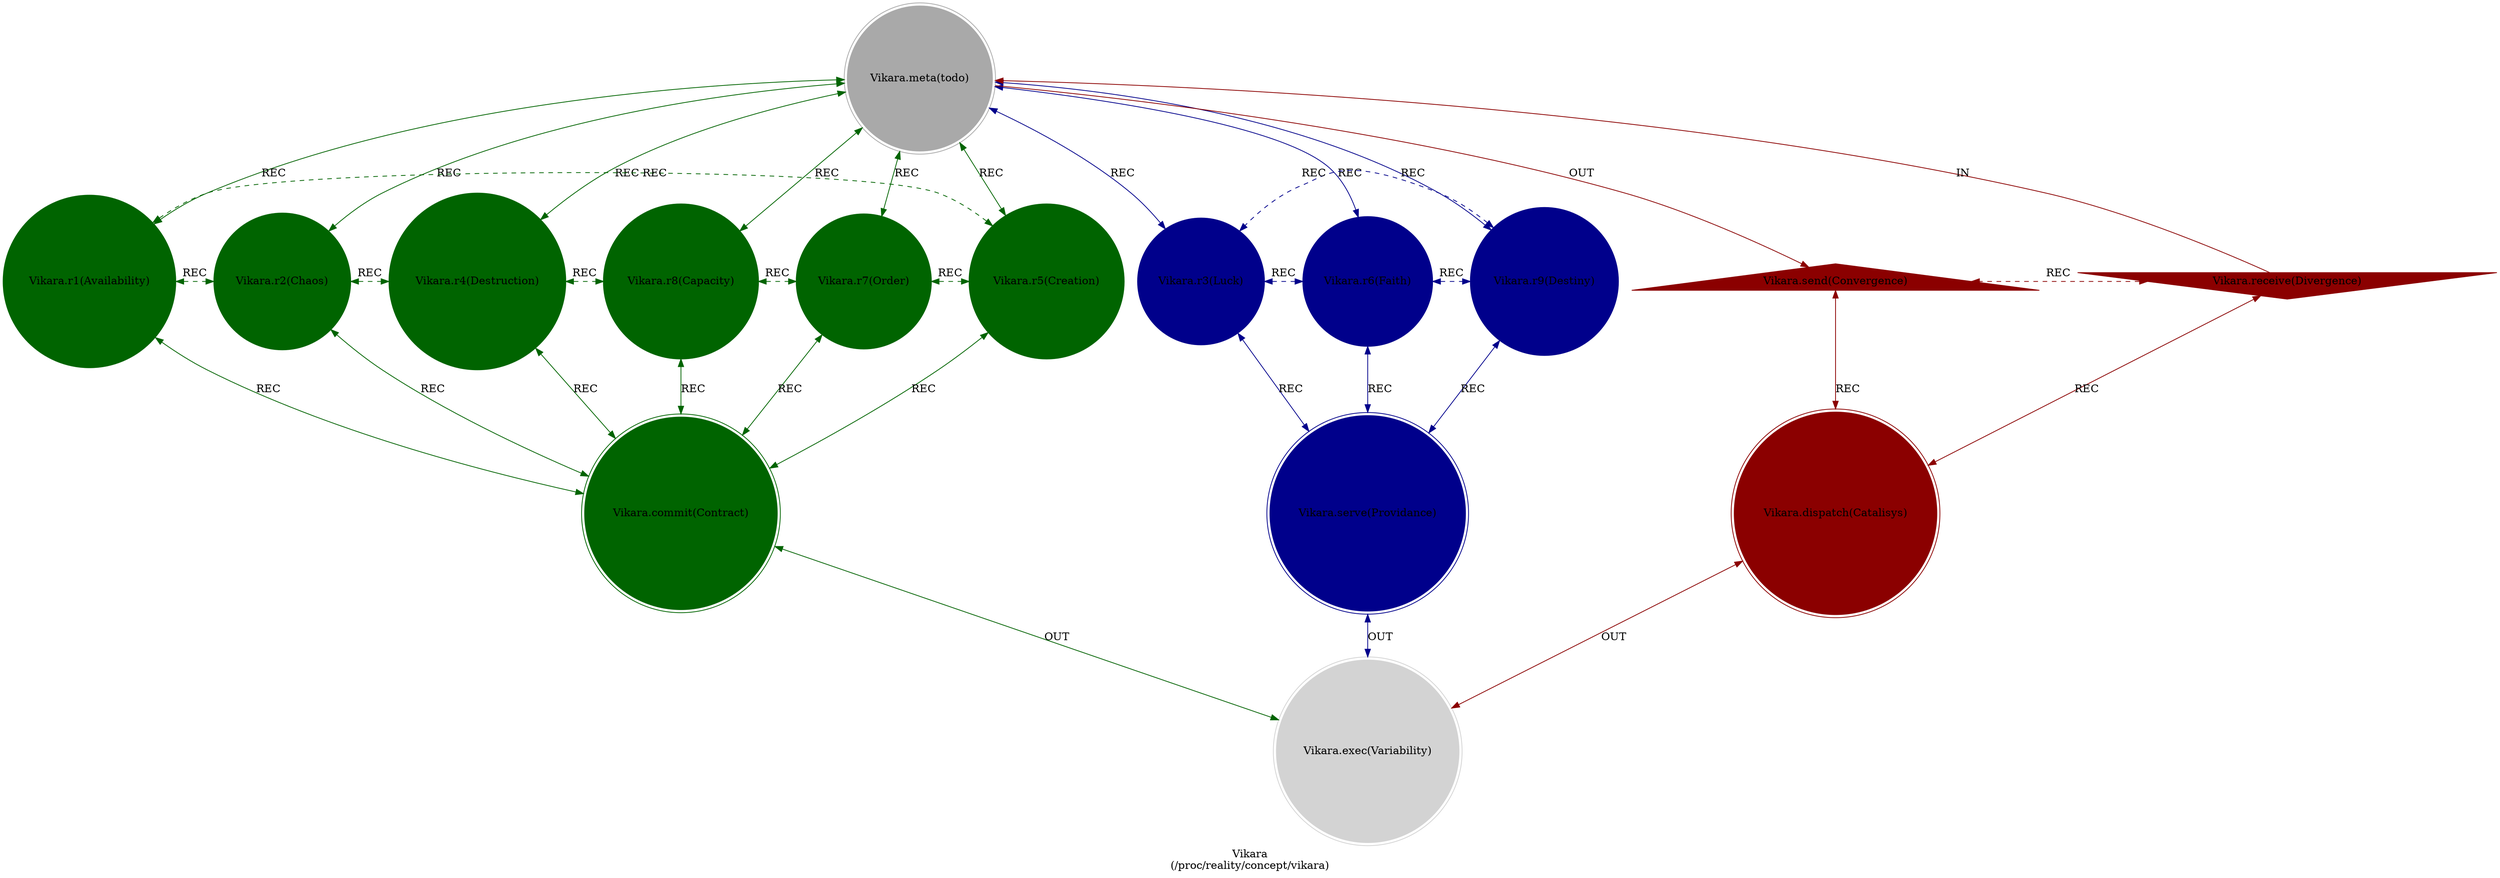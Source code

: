 strict digraph Vikara {
    label = "Vikara\n(/proc/reality/concept/vikara)";
    style = filled;
    color = lightgray;
    node [shape = circle; style = filled; color = lightgreen;];

    // The Axis A-0-B (In-Meta-Out).
    // The Sacred 3-6-9 (Boundary of Perception).
    // The Vortex 1-2-4-8-7-5 (Boundary of Comprehension).
    // The Router C-D-E
    // The Closure F
    spark_0_vikara_model_t [label = "Vikara.meta(todo)";comment = "Abstract: TODO";shape = doublecircle;color = darkgray;];
    spark_1_vikara_model_t [label = "Vikara.r1(Availability)";comment = "Initiation: TODO";color = darkgreen;];
    spark_2_vikara_model_t [label = "Vikara.r2(Chaos)";comment = "Response: TODO";color = darkgreen;];
    spark_4_vikara_model_t [label = "Vikara.r4(Destruction)";comment = "Integration: TODO";color = darkgreen;];
    spark_8_vikara_model_t [label = "Vikara.r8(Capacity)";comment = "Reflection: TODO";color = darkgreen;];
    spark_7_vikara_model_t [label = "Vikara.r7(Order)";comment = "Consolidation: TODO";color = darkgreen;];
    spark_5_vikara_model_t [label = "Vikara.r5(Creation)";comment = "Propagation: TODO";color = darkgreen;];
    spark_3_vikara_model_t [label = "Vikara.r3(Luck)";comment = "Thesis: TODO";color = darkblue;];
    spark_6_vikara_model_t [label = "Vikara.r6(Faith)";comment = "Antithesis: TODO";color = darkblue;];
    spark_9_vikara_model_t [label = "Vikara.r9(Destiny)";comment = "Synthesis: TODO";color = darkblue;];
    spark_a_vikara_model_t [label = "Vikara.receive(Divergence)";comment = "Potential: The infinite field of possibilities.";shape = invtriangle;color = darkred;];
    spark_b_vikara_model_t [label = "Vikara.send(Convergence)";comment = "Manifest: The collapsed, actualized outcome.";shape = triangle;color = darkred;];
    spark_c_vikara_model_t [label = "Vikara.dispatch(Catalisys)";comment = "Why-Who: TODO";shape = doublecircle;color = darkred;];
    spark_d_vikara_model_t [label = "Vikara.commit(Contract)";comment = "What-How: TODO";shape = doublecircle;color = darkgreen;];
    spark_e_vikara_model_t [label = "Vikara.serve(Providance)";comment = "When-Where: TODO";shape = doublecircle;color = darkblue;];
    spark_f_vikara_model_t [label = "Vikara.exec(Variability)";comment = "Which-Closure: TODO";shape = doublecircle;color = lightgray;];

    // IN = Input
    // OUT = Output
    // REC = Recursion
    spark_a_vikara_model_t -> spark_0_vikara_model_t [label = "IN"; comment = "todo"; color = darkred; constraint = false;];
    spark_0_vikara_model_t -> spark_b_vikara_model_t [label = "OUT"; comment = "todo"; color = darkred;];
    spark_0_vikara_model_t -> spark_3_vikara_model_t [label = "REC"; comment = "todo"; color = darkblue; dir = both;];
    spark_0_vikara_model_t -> spark_6_vikara_model_t [label = "REC"; comment = "todo"; color = darkblue; dir = both;];
    spark_0_vikara_model_t -> spark_9_vikara_model_t [label = "REC"; comment = "todo"; color = darkblue; dir = both;];
    spark_0_vikara_model_t -> spark_1_vikara_model_t [label = "REC"; comment = "todo"; color = darkgreen; dir = both;];
    spark_0_vikara_model_t -> spark_2_vikara_model_t [label = "REC"; comment = "todo"; color = darkgreen; dir = both;];
    spark_0_vikara_model_t -> spark_4_vikara_model_t [label = "REC"; comment = "todo"; color = darkgreen; dir = both;];
    spark_0_vikara_model_t -> spark_8_vikara_model_t [label = "REC"; comment = "todo"; color = darkgreen; dir = both;];
    spark_0_vikara_model_t -> spark_7_vikara_model_t [label = "REC"; comment = "todo"; color = darkgreen; dir = both;];
    spark_0_vikara_model_t -> spark_5_vikara_model_t [label = "REC"; comment = "todo"; color = darkgreen; dir = both;];

    spark_a_vikara_model_t -> spark_c_vikara_model_t [label = "REC"; comment = "todo"; color = darkred; dir = both;];
    spark_b_vikara_model_t -> spark_c_vikara_model_t [label = "REC"; comment = "todo"; color = darkred; dir = both;];
    spark_1_vikara_model_t -> spark_d_vikara_model_t [label = "REC"; comment = "todo"; color = darkgreen; dir = both;];
    spark_2_vikara_model_t -> spark_d_vikara_model_t [label = "REC"; comment = "todo"; color = darkgreen; dir = both;];
    spark_4_vikara_model_t -> spark_d_vikara_model_t [label = "REC"; comment = "todo"; color = darkgreen; dir = both;];
    spark_8_vikara_model_t -> spark_d_vikara_model_t [label = "REC"; comment = "todo"; color = darkgreen; dir = both;];
    spark_7_vikara_model_t -> spark_d_vikara_model_t [label = "REC"; comment = "todo"; color = darkgreen; dir = both;];
    spark_5_vikara_model_t -> spark_d_vikara_model_t [label = "REC"; comment = "todo"; color = darkgreen; dir = both;];
    spark_3_vikara_model_t -> spark_e_vikara_model_t [label = "REC"; comment = "todo"; color = darkblue; dir = both;];
    spark_6_vikara_model_t -> spark_e_vikara_model_t [label = "REC"; comment = "todo"; color = darkblue; dir = both;];
    spark_9_vikara_model_t -> spark_e_vikara_model_t [label = "REC"; comment = "todo"; color = darkblue; dir = both;];

    spark_1_vikara_model_t -> spark_2_vikara_model_t [label = "REC"; comment = "todo"; color = darkgreen; dir = both; style = dashed; constraint = false;];
    spark_2_vikara_model_t -> spark_4_vikara_model_t [label = "REC"; comment = "todo"; color = darkgreen; dir = both; style = dashed; constraint = false;];
    spark_4_vikara_model_t -> spark_8_vikara_model_t [label = "REC"; comment = "todo"; color = darkgreen; dir = both; style = dashed; constraint = false;];
    spark_8_vikara_model_t -> spark_7_vikara_model_t [label = "REC"; comment = "todo"; color = darkgreen; dir = both; style = dashed; constraint = false;];
    spark_7_vikara_model_t -> spark_5_vikara_model_t [label = "REC"; comment = "todo"; color = darkgreen; dir = both; style = dashed; constraint = false;];
    spark_5_vikara_model_t -> spark_1_vikara_model_t [label = "REC"; comment = "todo"; color = darkgreen; dir = both; style = dashed; constraint = false;];
    spark_3_vikara_model_t -> spark_6_vikara_model_t [label = "REC"; comment = "todo"; color = darkblue; dir = both; style = dashed; constraint = false;];
    spark_6_vikara_model_t -> spark_9_vikara_model_t [label = "REC"; comment = "todo"; color = darkblue; dir = both; style = dashed; constraint = false;];
    spark_9_vikara_model_t -> spark_3_vikara_model_t [label = "REC"; comment = "todo"; color = darkblue; dir = both; style = dashed; constraint = false;];
    spark_a_vikara_model_t -> spark_b_vikara_model_t [label = "REC"; comment = "todo"; color = darkred; dir = both; style = dashed; constraint = false;];

    spark_c_vikara_model_t -> spark_f_vikara_model_t [label = "OUT"; comment = "todo"; color = darkred; dir = both;];
    spark_d_vikara_model_t -> spark_f_vikara_model_t [label = "OUT"; comment = "todo"; color = darkgreen; dir = both;];
    spark_e_vikara_model_t -> spark_f_vikara_model_t [label = "OUT"; comment = "todo"; color = darkblue; dir = both;];
}